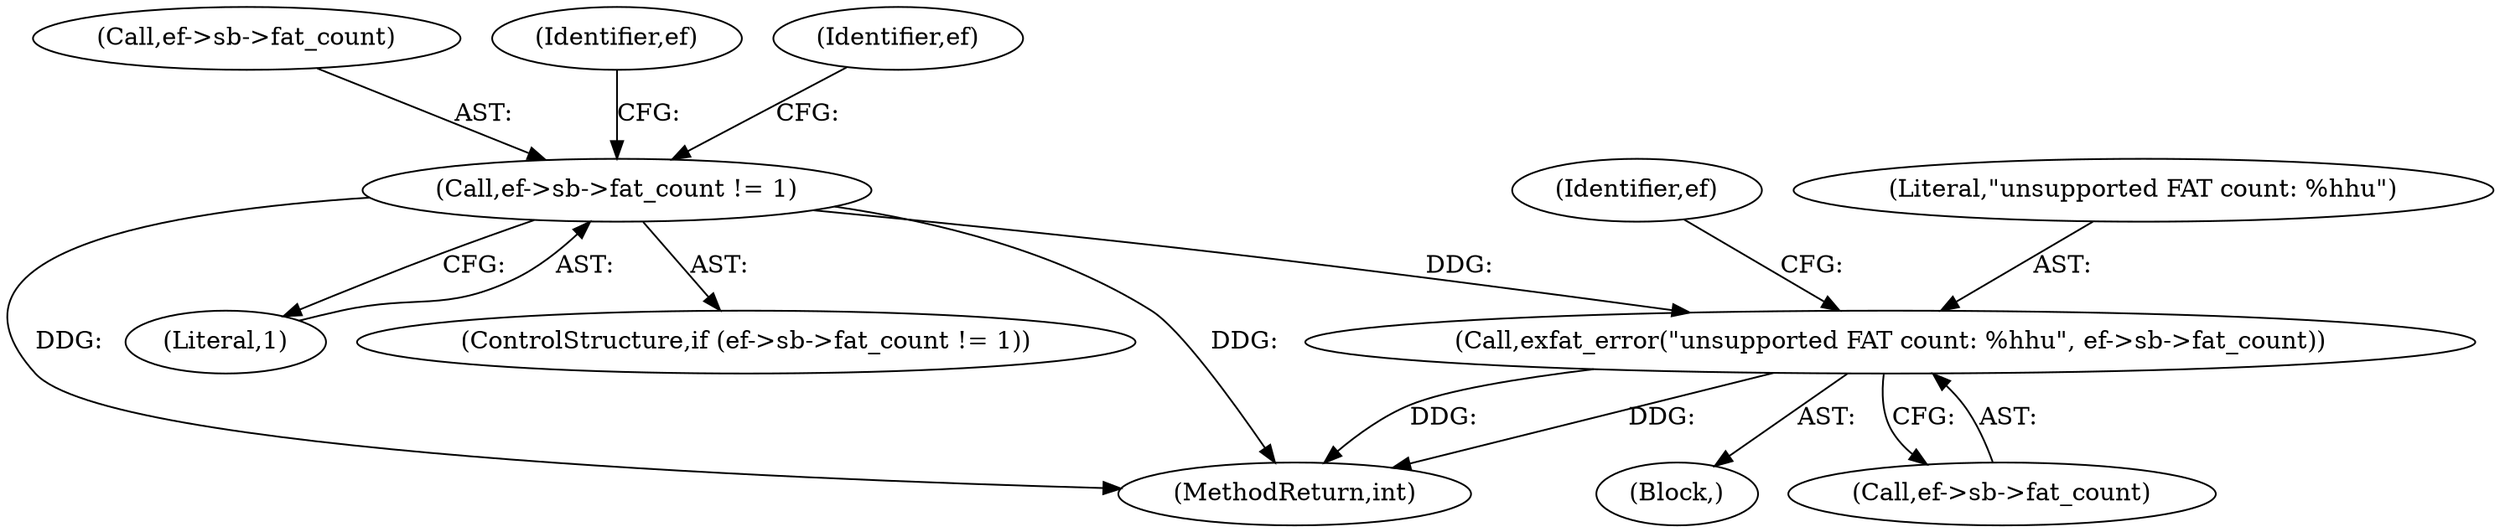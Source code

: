 digraph "0_exfat_2e86ae5f81da11f11673d0546efb525af02b7786@pointer" {
"1000471" [label="(Call,exfat_error(\"unsupported FAT count: %hhu\", ef->sb->fat_count))"];
"1000455" [label="(Call,ef->sb->fat_count != 1)"];
"1000456" [label="(Call,ef->sb->fat_count)"];
"1000480" [label="(Identifier,ef)"];
"1000473" [label="(Call,ef->sb->fat_count)"];
"1000705" [label="(MethodReturn,int)"];
"1000471" [label="(Call,exfat_error(\"unsupported FAT count: %hhu\", ef->sb->fat_count))"];
"1000491" [label="(Identifier,ef)"];
"1000472" [label="(Literal,\"unsupported FAT count: %hhu\")"];
"1000461" [label="(Literal,1)"];
"1000455" [label="(Call,ef->sb->fat_count != 1)"];
"1000454" [label="(ControlStructure,if (ef->sb->fat_count != 1))"];
"1000465" [label="(Identifier,ef)"];
"1000462" [label="(Block,)"];
"1000471" -> "1000462"  [label="AST: "];
"1000471" -> "1000473"  [label="CFG: "];
"1000472" -> "1000471"  [label="AST: "];
"1000473" -> "1000471"  [label="AST: "];
"1000480" -> "1000471"  [label="CFG: "];
"1000471" -> "1000705"  [label="DDG: "];
"1000471" -> "1000705"  [label="DDG: "];
"1000455" -> "1000471"  [label="DDG: "];
"1000455" -> "1000454"  [label="AST: "];
"1000455" -> "1000461"  [label="CFG: "];
"1000456" -> "1000455"  [label="AST: "];
"1000461" -> "1000455"  [label="AST: "];
"1000465" -> "1000455"  [label="CFG: "];
"1000491" -> "1000455"  [label="CFG: "];
"1000455" -> "1000705"  [label="DDG: "];
"1000455" -> "1000705"  [label="DDG: "];
}

